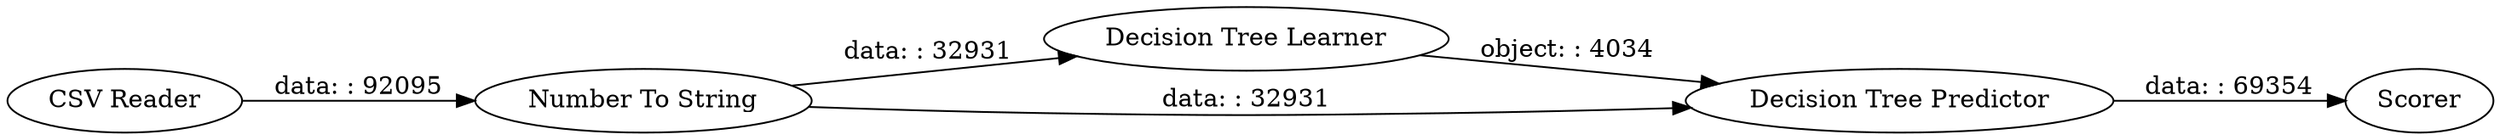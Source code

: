 digraph {
	"-8264070260563388282_2" [label="Decision Tree Learner"]
	"-8264070260563388282_1" [label="CSV Reader"]
	"-8264070260563388282_4" [label="Number To String"]
	"-8264070260563388282_5" [label=Scorer]
	"-8264070260563388282_3" [label="Decision Tree Predictor"]
	"-8264070260563388282_3" -> "-8264070260563388282_5" [label="data: : 69354"]
	"-8264070260563388282_2" -> "-8264070260563388282_3" [label="object: : 4034"]
	"-8264070260563388282_1" -> "-8264070260563388282_4" [label="data: : 92095"]
	"-8264070260563388282_4" -> "-8264070260563388282_3" [label="data: : 32931"]
	"-8264070260563388282_4" -> "-8264070260563388282_2" [label="data: : 32931"]
	rankdir=LR
}
